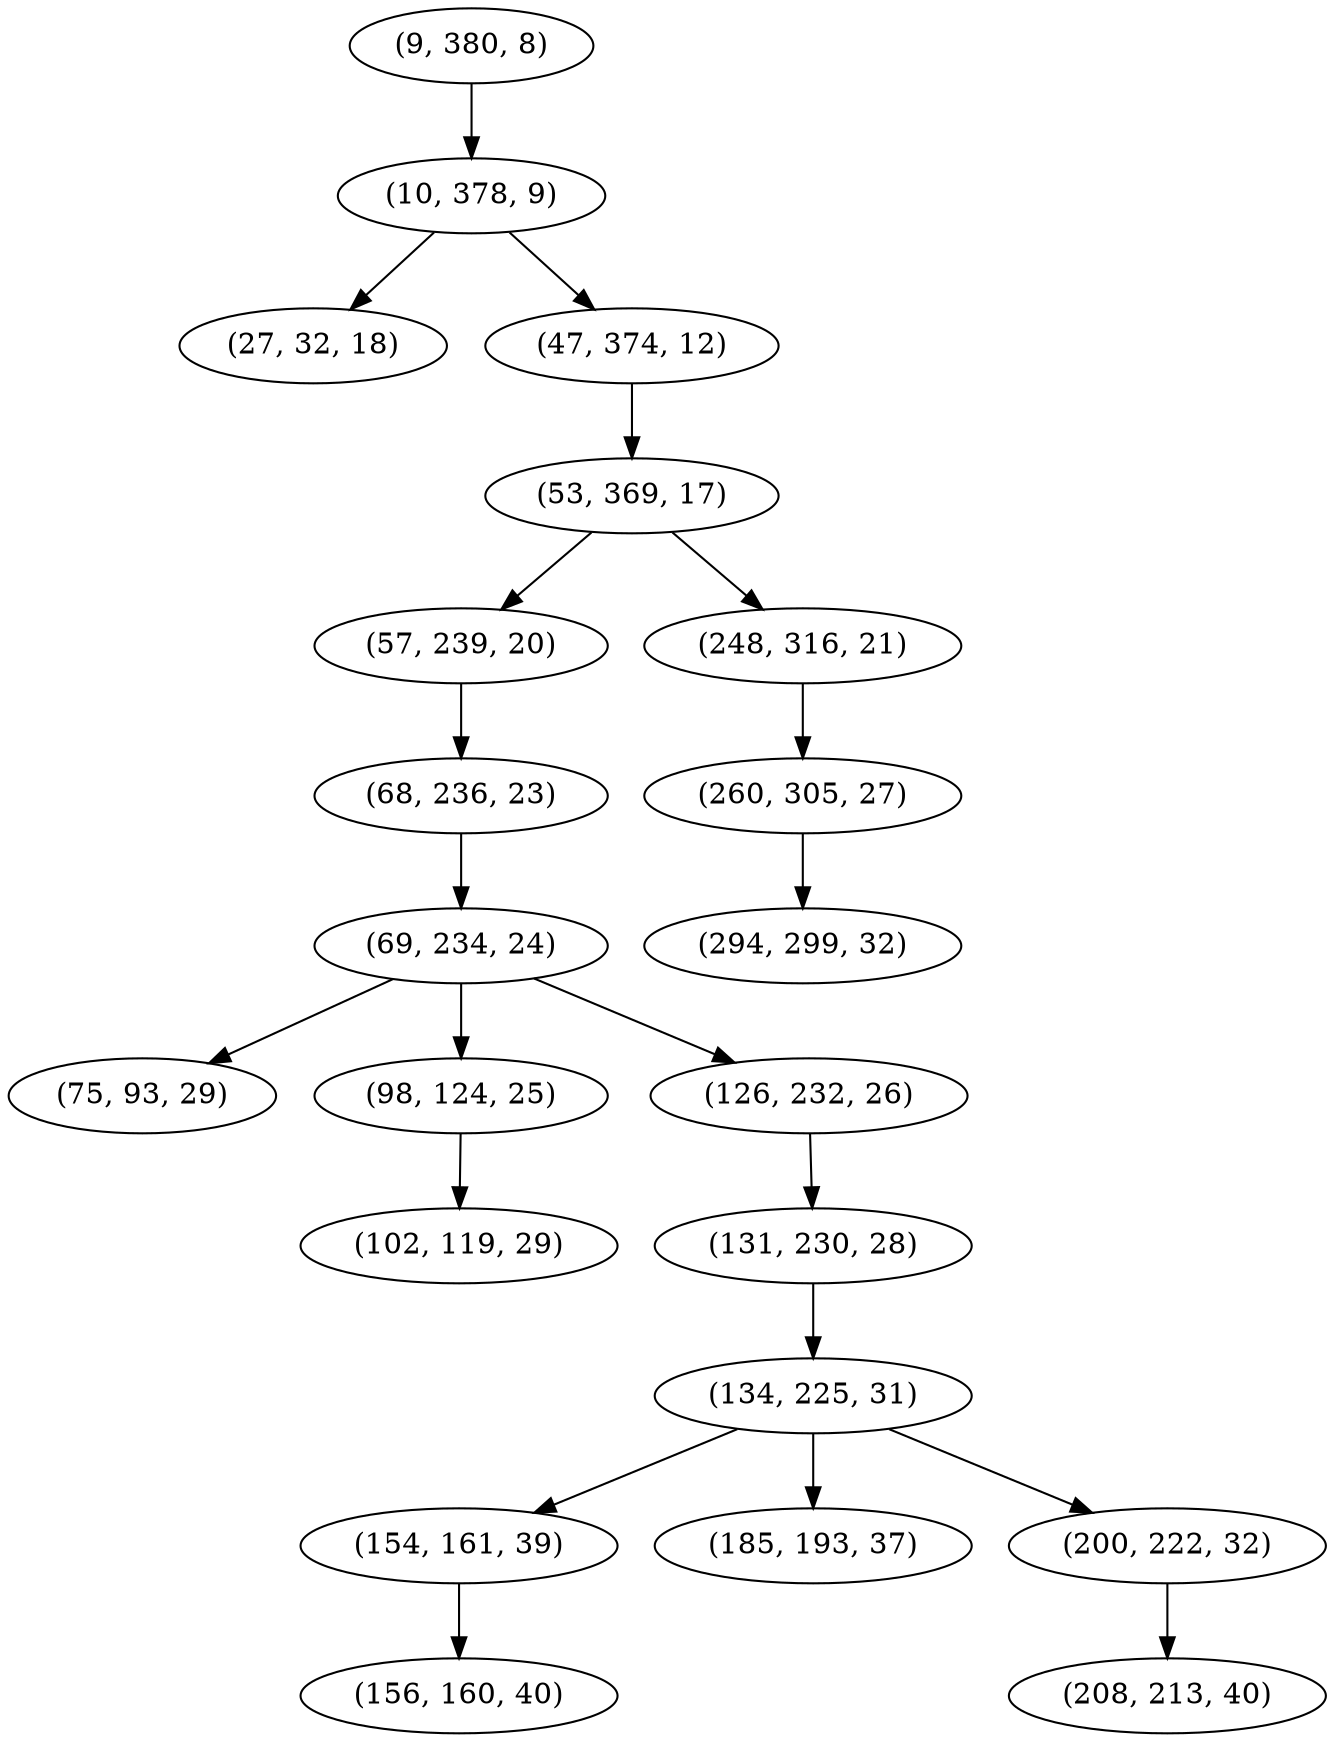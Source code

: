 digraph tree {
    "(9, 380, 8)";
    "(10, 378, 9)";
    "(27, 32, 18)";
    "(47, 374, 12)";
    "(53, 369, 17)";
    "(57, 239, 20)";
    "(68, 236, 23)";
    "(69, 234, 24)";
    "(75, 93, 29)";
    "(98, 124, 25)";
    "(102, 119, 29)";
    "(126, 232, 26)";
    "(131, 230, 28)";
    "(134, 225, 31)";
    "(154, 161, 39)";
    "(156, 160, 40)";
    "(185, 193, 37)";
    "(200, 222, 32)";
    "(208, 213, 40)";
    "(248, 316, 21)";
    "(260, 305, 27)";
    "(294, 299, 32)";
    "(9, 380, 8)" -> "(10, 378, 9)";
    "(10, 378, 9)" -> "(27, 32, 18)";
    "(10, 378, 9)" -> "(47, 374, 12)";
    "(47, 374, 12)" -> "(53, 369, 17)";
    "(53, 369, 17)" -> "(57, 239, 20)";
    "(53, 369, 17)" -> "(248, 316, 21)";
    "(57, 239, 20)" -> "(68, 236, 23)";
    "(68, 236, 23)" -> "(69, 234, 24)";
    "(69, 234, 24)" -> "(75, 93, 29)";
    "(69, 234, 24)" -> "(98, 124, 25)";
    "(69, 234, 24)" -> "(126, 232, 26)";
    "(98, 124, 25)" -> "(102, 119, 29)";
    "(126, 232, 26)" -> "(131, 230, 28)";
    "(131, 230, 28)" -> "(134, 225, 31)";
    "(134, 225, 31)" -> "(154, 161, 39)";
    "(134, 225, 31)" -> "(185, 193, 37)";
    "(134, 225, 31)" -> "(200, 222, 32)";
    "(154, 161, 39)" -> "(156, 160, 40)";
    "(200, 222, 32)" -> "(208, 213, 40)";
    "(248, 316, 21)" -> "(260, 305, 27)";
    "(260, 305, 27)" -> "(294, 299, 32)";
}
